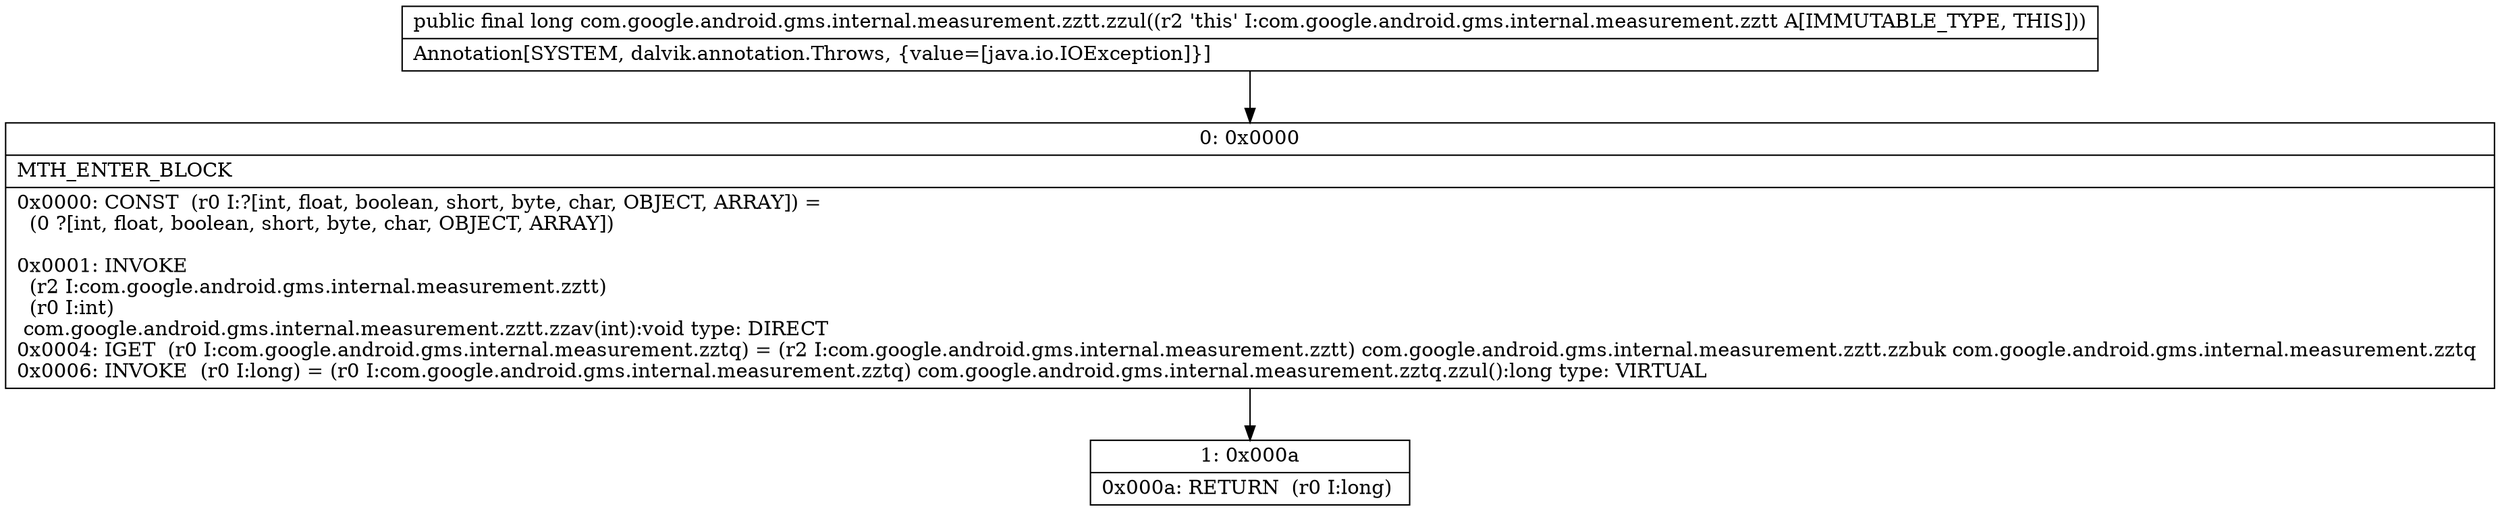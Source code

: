 digraph "CFG forcom.google.android.gms.internal.measurement.zztt.zzul()J" {
Node_0 [shape=record,label="{0\:\ 0x0000|MTH_ENTER_BLOCK\l|0x0000: CONST  (r0 I:?[int, float, boolean, short, byte, char, OBJECT, ARRAY]) = \l  (0 ?[int, float, boolean, short, byte, char, OBJECT, ARRAY])\l \l0x0001: INVOKE  \l  (r2 I:com.google.android.gms.internal.measurement.zztt)\l  (r0 I:int)\l com.google.android.gms.internal.measurement.zztt.zzav(int):void type: DIRECT \l0x0004: IGET  (r0 I:com.google.android.gms.internal.measurement.zztq) = (r2 I:com.google.android.gms.internal.measurement.zztt) com.google.android.gms.internal.measurement.zztt.zzbuk com.google.android.gms.internal.measurement.zztq \l0x0006: INVOKE  (r0 I:long) = (r0 I:com.google.android.gms.internal.measurement.zztq) com.google.android.gms.internal.measurement.zztq.zzul():long type: VIRTUAL \l}"];
Node_1 [shape=record,label="{1\:\ 0x000a|0x000a: RETURN  (r0 I:long) \l}"];
MethodNode[shape=record,label="{public final long com.google.android.gms.internal.measurement.zztt.zzul((r2 'this' I:com.google.android.gms.internal.measurement.zztt A[IMMUTABLE_TYPE, THIS]))  | Annotation[SYSTEM, dalvik.annotation.Throws, \{value=[java.io.IOException]\}]\l}"];
MethodNode -> Node_0;
Node_0 -> Node_1;
}

